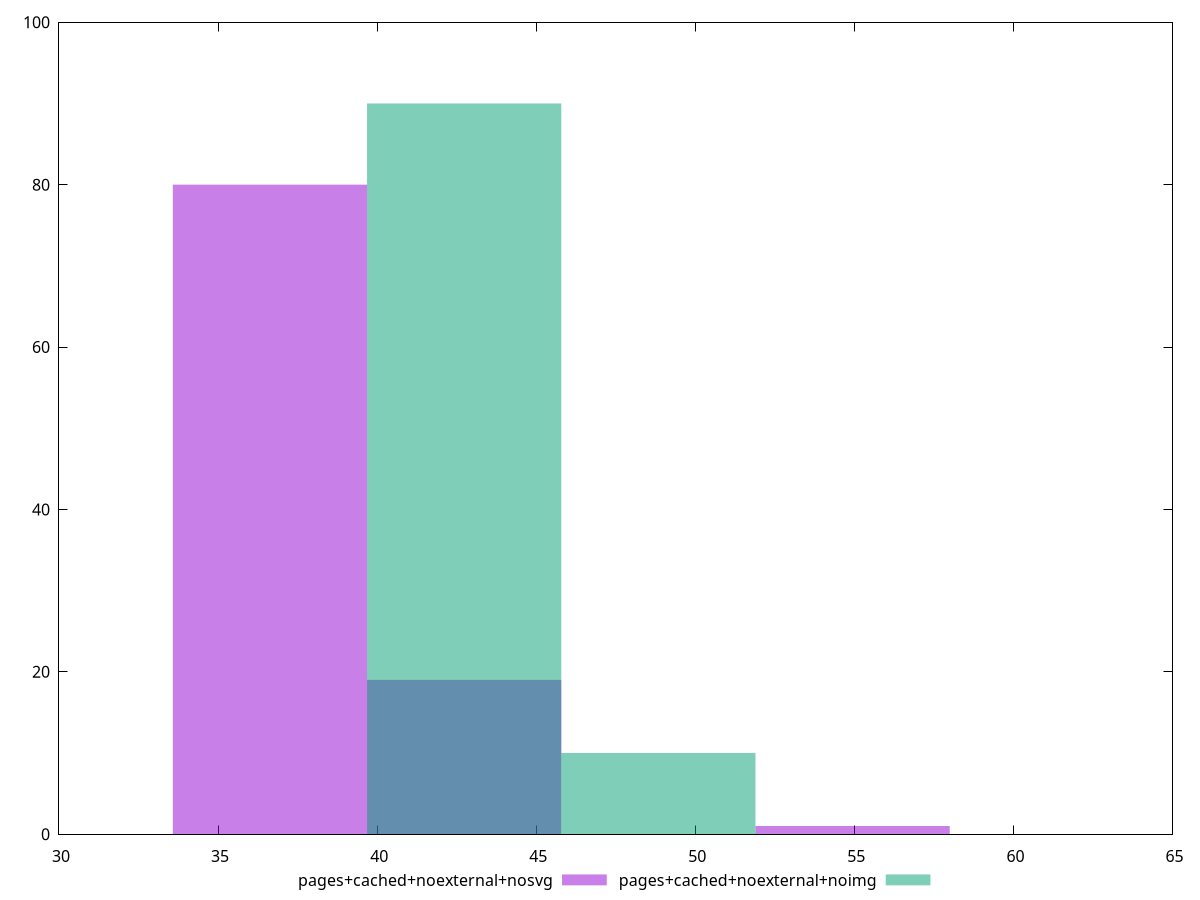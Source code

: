 reset
set terminal svg size 640, 500 enhanced background rgb 'white'
set output "report_00007_2020-12-11T15:55:29.892Z/bootup-time/comparison/histogram/7_vs_8.svg"

$pagesCachedNoexternalNosvg <<EOF
36.63005226767609 80
42.73506097895544 19
54.94507840151413 1
EOF

$pagesCachedNoexternalNoimg <<EOF
42.73506097895544 90
48.840069690234785 10
EOF

set key outside below
set boxwidth 6.105008711279348
set yrange [0:100]
set style fill transparent solid 0.5 noborder

plot \
  $pagesCachedNoexternalNosvg title "pages+cached+noexternal+nosvg" with boxes, \
  $pagesCachedNoexternalNoimg title "pages+cached+noexternal+noimg" with boxes, \


reset